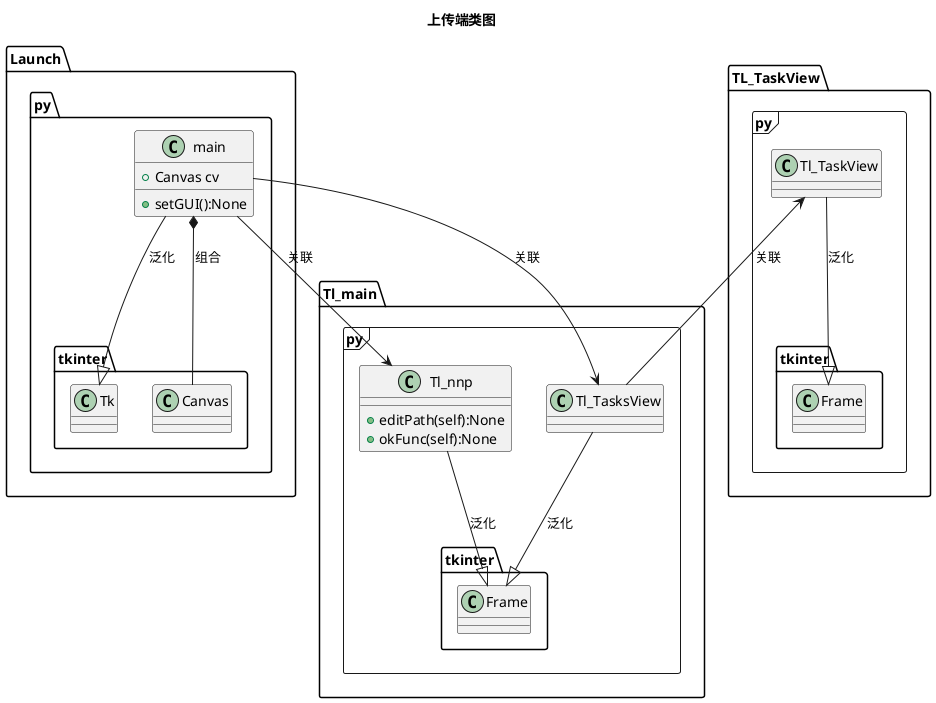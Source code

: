 @startuml  

title:上传端类图

package "Launch.py"{
    main : +Canvas cv
    main : +setGUI():None

    main --|> tkinter.Tk : 泛化
    main *-- tkinter.Canvas : 组合
}

package "Tl_main.py" <<Frame>> {
    Tl_nnp : +editPath(self):None
    Tl_nnp : +okFunc(self):None
    
    Tl_TasksView --|> tkinter.Frame : 泛化
    Tl_nnp --|> tkinter.Frame : 泛化

    main -> Tl_TasksView: 关联
    main --> Tl_nnp: 关联
}

package "TL_TaskView.py" <<Frame>> {
    Tl_TaskView <-- Tl_TasksView:关联
    Tl_TaskView --|> tkinter.Frame : 泛化

}



@enduml